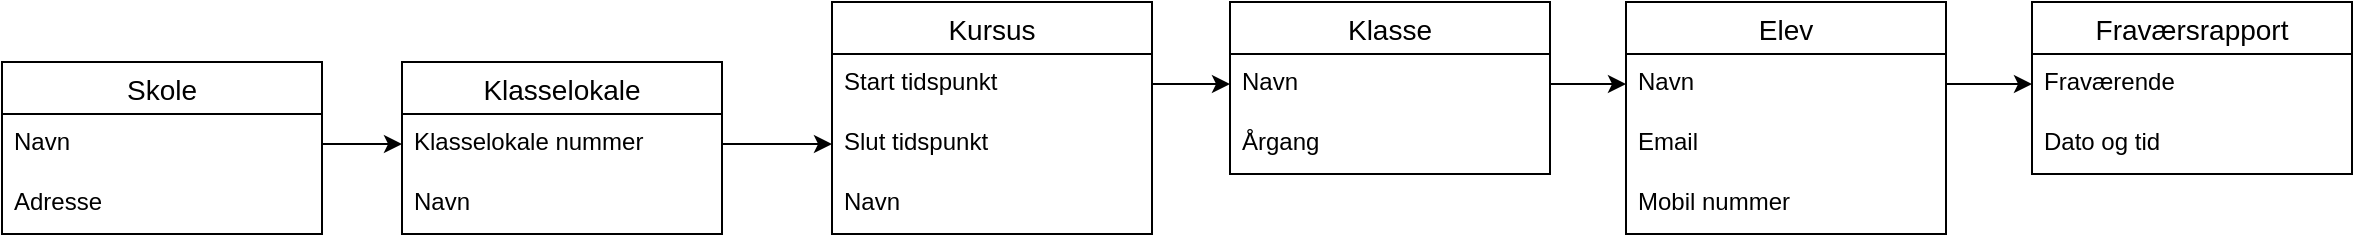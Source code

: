 <mxfile version="13.9.9" type="device"><diagram id="8rN5_jZDG_-9u5wb9jGF" name="Side-1"><mxGraphModel dx="2810" dy="-588" grid="0" gridSize="10" guides="1" tooltips="1" connect="1" arrows="1" fold="1" page="1" pageScale="1" pageWidth="1600" pageHeight="1200" math="0" shadow="0"><root><mxCell id="0"/><mxCell id="1" parent="0"/><mxCell id="eV3gk_NsxmGiMYxMmnhk-138" value="Skole" style="swimlane;fontStyle=0;childLayout=stackLayout;horizontal=1;startSize=26;horizontalStack=0;resizeParent=1;resizeParentMax=0;resizeLast=0;collapsible=1;marginBottom=0;align=center;fontSize=14;" parent="1" vertex="1"><mxGeometry x="-1414" y="1747" width="160" height="86" as="geometry"/></mxCell><mxCell id="eV3gk_NsxmGiMYxMmnhk-139" value="Navn" style="text;strokeColor=none;fillColor=none;spacingLeft=4;spacingRight=4;overflow=hidden;rotatable=0;points=[[0,0.5],[1,0.5]];portConstraint=eastwest;fontSize=12;" parent="eV3gk_NsxmGiMYxMmnhk-138" vertex="1"><mxGeometry y="26" width="160" height="30" as="geometry"/></mxCell><mxCell id="eV3gk_NsxmGiMYxMmnhk-140" value="Adresse" style="text;strokeColor=none;fillColor=none;spacingLeft=4;spacingRight=4;overflow=hidden;rotatable=0;points=[[0,0.5],[1,0.5]];portConstraint=eastwest;fontSize=12;" parent="eV3gk_NsxmGiMYxMmnhk-138" vertex="1"><mxGeometry y="56" width="160" height="30" as="geometry"/></mxCell><mxCell id="eV3gk_NsxmGiMYxMmnhk-145" value="Klasselokale" style="swimlane;fontStyle=0;childLayout=stackLayout;horizontal=1;startSize=26;horizontalStack=0;resizeParent=1;resizeParentMax=0;resizeLast=0;collapsible=1;marginBottom=0;align=center;fontSize=14;" parent="1" vertex="1"><mxGeometry x="-1214" y="1747" width="160" height="86" as="geometry"/></mxCell><mxCell id="eV3gk_NsxmGiMYxMmnhk-146" value="Klasselokale nummer" style="text;strokeColor=none;fillColor=none;spacingLeft=4;spacingRight=4;overflow=hidden;rotatable=0;points=[[0,0.5],[1,0.5]];portConstraint=eastwest;fontSize=12;" parent="eV3gk_NsxmGiMYxMmnhk-145" vertex="1"><mxGeometry y="26" width="160" height="30" as="geometry"/></mxCell><mxCell id="eV3gk_NsxmGiMYxMmnhk-147" value="Navn" style="text;strokeColor=none;fillColor=none;spacingLeft=4;spacingRight=4;overflow=hidden;rotatable=0;points=[[0,0.5],[1,0.5]];portConstraint=eastwest;fontSize=12;" parent="eV3gk_NsxmGiMYxMmnhk-145" vertex="1"><mxGeometry y="56" width="160" height="30" as="geometry"/></mxCell><mxCell id="eV3gk_NsxmGiMYxMmnhk-166" value="Kursus" style="swimlane;fontStyle=0;childLayout=stackLayout;horizontal=1;startSize=26;horizontalStack=0;resizeParent=1;resizeParentMax=0;resizeLast=0;collapsible=1;marginBottom=0;align=center;fontSize=14;" parent="1" vertex="1"><mxGeometry x="-999" y="1717" width="160" height="116" as="geometry"/></mxCell><mxCell id="eV3gk_NsxmGiMYxMmnhk-167" value="Start tidspunkt" style="text;strokeColor=none;fillColor=none;spacingLeft=4;spacingRight=4;overflow=hidden;rotatable=0;points=[[0,0.5],[1,0.5]];portConstraint=eastwest;fontSize=12;" parent="eV3gk_NsxmGiMYxMmnhk-166" vertex="1"><mxGeometry y="26" width="160" height="30" as="geometry"/></mxCell><mxCell id="eV3gk_NsxmGiMYxMmnhk-168" value="Slut tidspunkt" style="text;strokeColor=none;fillColor=none;spacingLeft=4;spacingRight=4;overflow=hidden;rotatable=0;points=[[0,0.5],[1,0.5]];portConstraint=eastwest;fontSize=12;" parent="eV3gk_NsxmGiMYxMmnhk-166" vertex="1"><mxGeometry y="56" width="160" height="30" as="geometry"/></mxCell><mxCell id="eV3gk_NsxmGiMYxMmnhk-169" value="Navn" style="text;strokeColor=none;fillColor=none;spacingLeft=4;spacingRight=4;overflow=hidden;rotatable=0;points=[[0,0.5],[1,0.5]];portConstraint=eastwest;fontSize=12;" parent="eV3gk_NsxmGiMYxMmnhk-166" vertex="1"><mxGeometry y="86" width="160" height="30" as="geometry"/></mxCell><mxCell id="eV3gk_NsxmGiMYxMmnhk-171" style="edgeStyle=orthogonalEdgeStyle;rounded=0;orthogonalLoop=1;jettySize=auto;html=1;entryX=0;entryY=0.5;entryDx=0;entryDy=0;" parent="1" source="eV3gk_NsxmGiMYxMmnhk-139" target="eV3gk_NsxmGiMYxMmnhk-146" edge="1"><mxGeometry relative="1" as="geometry"/></mxCell><mxCell id="eV3gk_NsxmGiMYxMmnhk-177" value="Elev" style="swimlane;fontStyle=0;childLayout=stackLayout;horizontal=1;startSize=26;horizontalStack=0;resizeParent=1;resizeParentMax=0;resizeLast=0;collapsible=1;marginBottom=0;align=center;fontSize=14;" parent="1" vertex="1"><mxGeometry x="-602" y="1717" width="160" height="116" as="geometry"/></mxCell><mxCell id="eV3gk_NsxmGiMYxMmnhk-178" value="Navn" style="text;strokeColor=none;fillColor=none;spacingLeft=4;spacingRight=4;overflow=hidden;rotatable=0;points=[[0,0.5],[1,0.5]];portConstraint=eastwest;fontSize=12;" parent="eV3gk_NsxmGiMYxMmnhk-177" vertex="1"><mxGeometry y="26" width="160" height="30" as="geometry"/></mxCell><mxCell id="eV3gk_NsxmGiMYxMmnhk-179" value="Email" style="text;strokeColor=none;fillColor=none;spacingLeft=4;spacingRight=4;overflow=hidden;rotatable=0;points=[[0,0.5],[1,0.5]];portConstraint=eastwest;fontSize=12;" parent="eV3gk_NsxmGiMYxMmnhk-177" vertex="1"><mxGeometry y="56" width="160" height="30" as="geometry"/></mxCell><mxCell id="eV3gk_NsxmGiMYxMmnhk-180" value="Mobil nummer" style="text;strokeColor=none;fillColor=none;spacingLeft=4;spacingRight=4;overflow=hidden;rotatable=0;points=[[0,0.5],[1,0.5]];portConstraint=eastwest;fontSize=12;" parent="eV3gk_NsxmGiMYxMmnhk-177" vertex="1"><mxGeometry y="86" width="160" height="30" as="geometry"/></mxCell><mxCell id="eV3gk_NsxmGiMYxMmnhk-181" value="Klasse" style="swimlane;fontStyle=0;childLayout=stackLayout;horizontal=1;startSize=26;horizontalStack=0;resizeParent=1;resizeParentMax=0;resizeLast=0;collapsible=1;marginBottom=0;align=center;fontSize=14;" parent="1" vertex="1"><mxGeometry x="-800" y="1717" width="160" height="86" as="geometry"/></mxCell><mxCell id="eV3gk_NsxmGiMYxMmnhk-182" value="Navn" style="text;strokeColor=none;fillColor=none;spacingLeft=4;spacingRight=4;overflow=hidden;rotatable=0;points=[[0,0.5],[1,0.5]];portConstraint=eastwest;fontSize=12;" parent="eV3gk_NsxmGiMYxMmnhk-181" vertex="1"><mxGeometry y="26" width="160" height="30" as="geometry"/></mxCell><mxCell id="eV3gk_NsxmGiMYxMmnhk-184" value="Årgang" style="text;strokeColor=none;fillColor=none;spacingLeft=4;spacingRight=4;overflow=hidden;rotatable=0;points=[[0,0.5],[1,0.5]];portConstraint=eastwest;fontSize=12;" parent="eV3gk_NsxmGiMYxMmnhk-181" vertex="1"><mxGeometry y="56" width="160" height="30" as="geometry"/></mxCell><mxCell id="eV3gk_NsxmGiMYxMmnhk-185" value="Fraværsrapport" style="swimlane;fontStyle=0;childLayout=stackLayout;horizontal=1;startSize=26;horizontalStack=0;resizeParent=1;resizeParentMax=0;resizeLast=0;collapsible=1;marginBottom=0;align=center;fontSize=14;" parent="1" vertex="1"><mxGeometry x="-399" y="1717" width="160" height="86" as="geometry"/></mxCell><mxCell id="eV3gk_NsxmGiMYxMmnhk-186" value="Fraværende" style="text;strokeColor=none;fillColor=none;spacingLeft=4;spacingRight=4;overflow=hidden;rotatable=0;points=[[0,0.5],[1,0.5]];portConstraint=eastwest;fontSize=12;" parent="eV3gk_NsxmGiMYxMmnhk-185" vertex="1"><mxGeometry y="26" width="160" height="30" as="geometry"/></mxCell><mxCell id="eV3gk_NsxmGiMYxMmnhk-187" value="Dato og tid" style="text;strokeColor=none;fillColor=none;spacingLeft=4;spacingRight=4;overflow=hidden;rotatable=0;points=[[0,0.5],[1,0.5]];portConstraint=eastwest;fontSize=12;" parent="eV3gk_NsxmGiMYxMmnhk-185" vertex="1"><mxGeometry y="56" width="160" height="30" as="geometry"/></mxCell><mxCell id="eV3gk_NsxmGiMYxMmnhk-190" style="edgeStyle=orthogonalEdgeStyle;rounded=0;orthogonalLoop=1;jettySize=auto;html=1;entryX=0;entryY=0.5;entryDx=0;entryDy=0;" parent="1" source="eV3gk_NsxmGiMYxMmnhk-167" target="eV3gk_NsxmGiMYxMmnhk-182" edge="1"><mxGeometry relative="1" as="geometry"/></mxCell><mxCell id="eV3gk_NsxmGiMYxMmnhk-191" style="edgeStyle=orthogonalEdgeStyle;rounded=0;orthogonalLoop=1;jettySize=auto;html=1;entryX=0;entryY=0.5;entryDx=0;entryDy=0;" parent="1" source="eV3gk_NsxmGiMYxMmnhk-182" target="eV3gk_NsxmGiMYxMmnhk-178" edge="1"><mxGeometry relative="1" as="geometry"/></mxCell><mxCell id="eV3gk_NsxmGiMYxMmnhk-192" style="edgeStyle=orthogonalEdgeStyle;rounded=0;orthogonalLoop=1;jettySize=auto;html=1;entryX=0;entryY=0.5;entryDx=0;entryDy=0;" parent="1" source="eV3gk_NsxmGiMYxMmnhk-178" target="eV3gk_NsxmGiMYxMmnhk-186" edge="1"><mxGeometry relative="1" as="geometry"/></mxCell><mxCell id="uuXpIvUbQz19jJcDukeA-1" style="edgeStyle=orthogonalEdgeStyle;rounded=0;orthogonalLoop=1;jettySize=auto;html=1;entryX=0;entryY=0.5;entryDx=0;entryDy=0;" edge="1" parent="1" source="eV3gk_NsxmGiMYxMmnhk-146" target="eV3gk_NsxmGiMYxMmnhk-168"><mxGeometry relative="1" as="geometry"/></mxCell></root></mxGraphModel></diagram></mxfile>